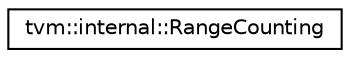 digraph "Graphical Class Hierarchy"
{
  edge [fontname="Helvetica",fontsize="10",labelfontname="Helvetica",labelfontsize="10"];
  node [fontname="Helvetica",fontsize="10",shape=record];
  rankdir="LR";
  Node0 [label="tvm::internal::RangeCounting",height=0.2,width=0.4,color="black", fillcolor="white", style="filled",URL="$classtvm_1_1internal_1_1RangeCounting.html"];
}
